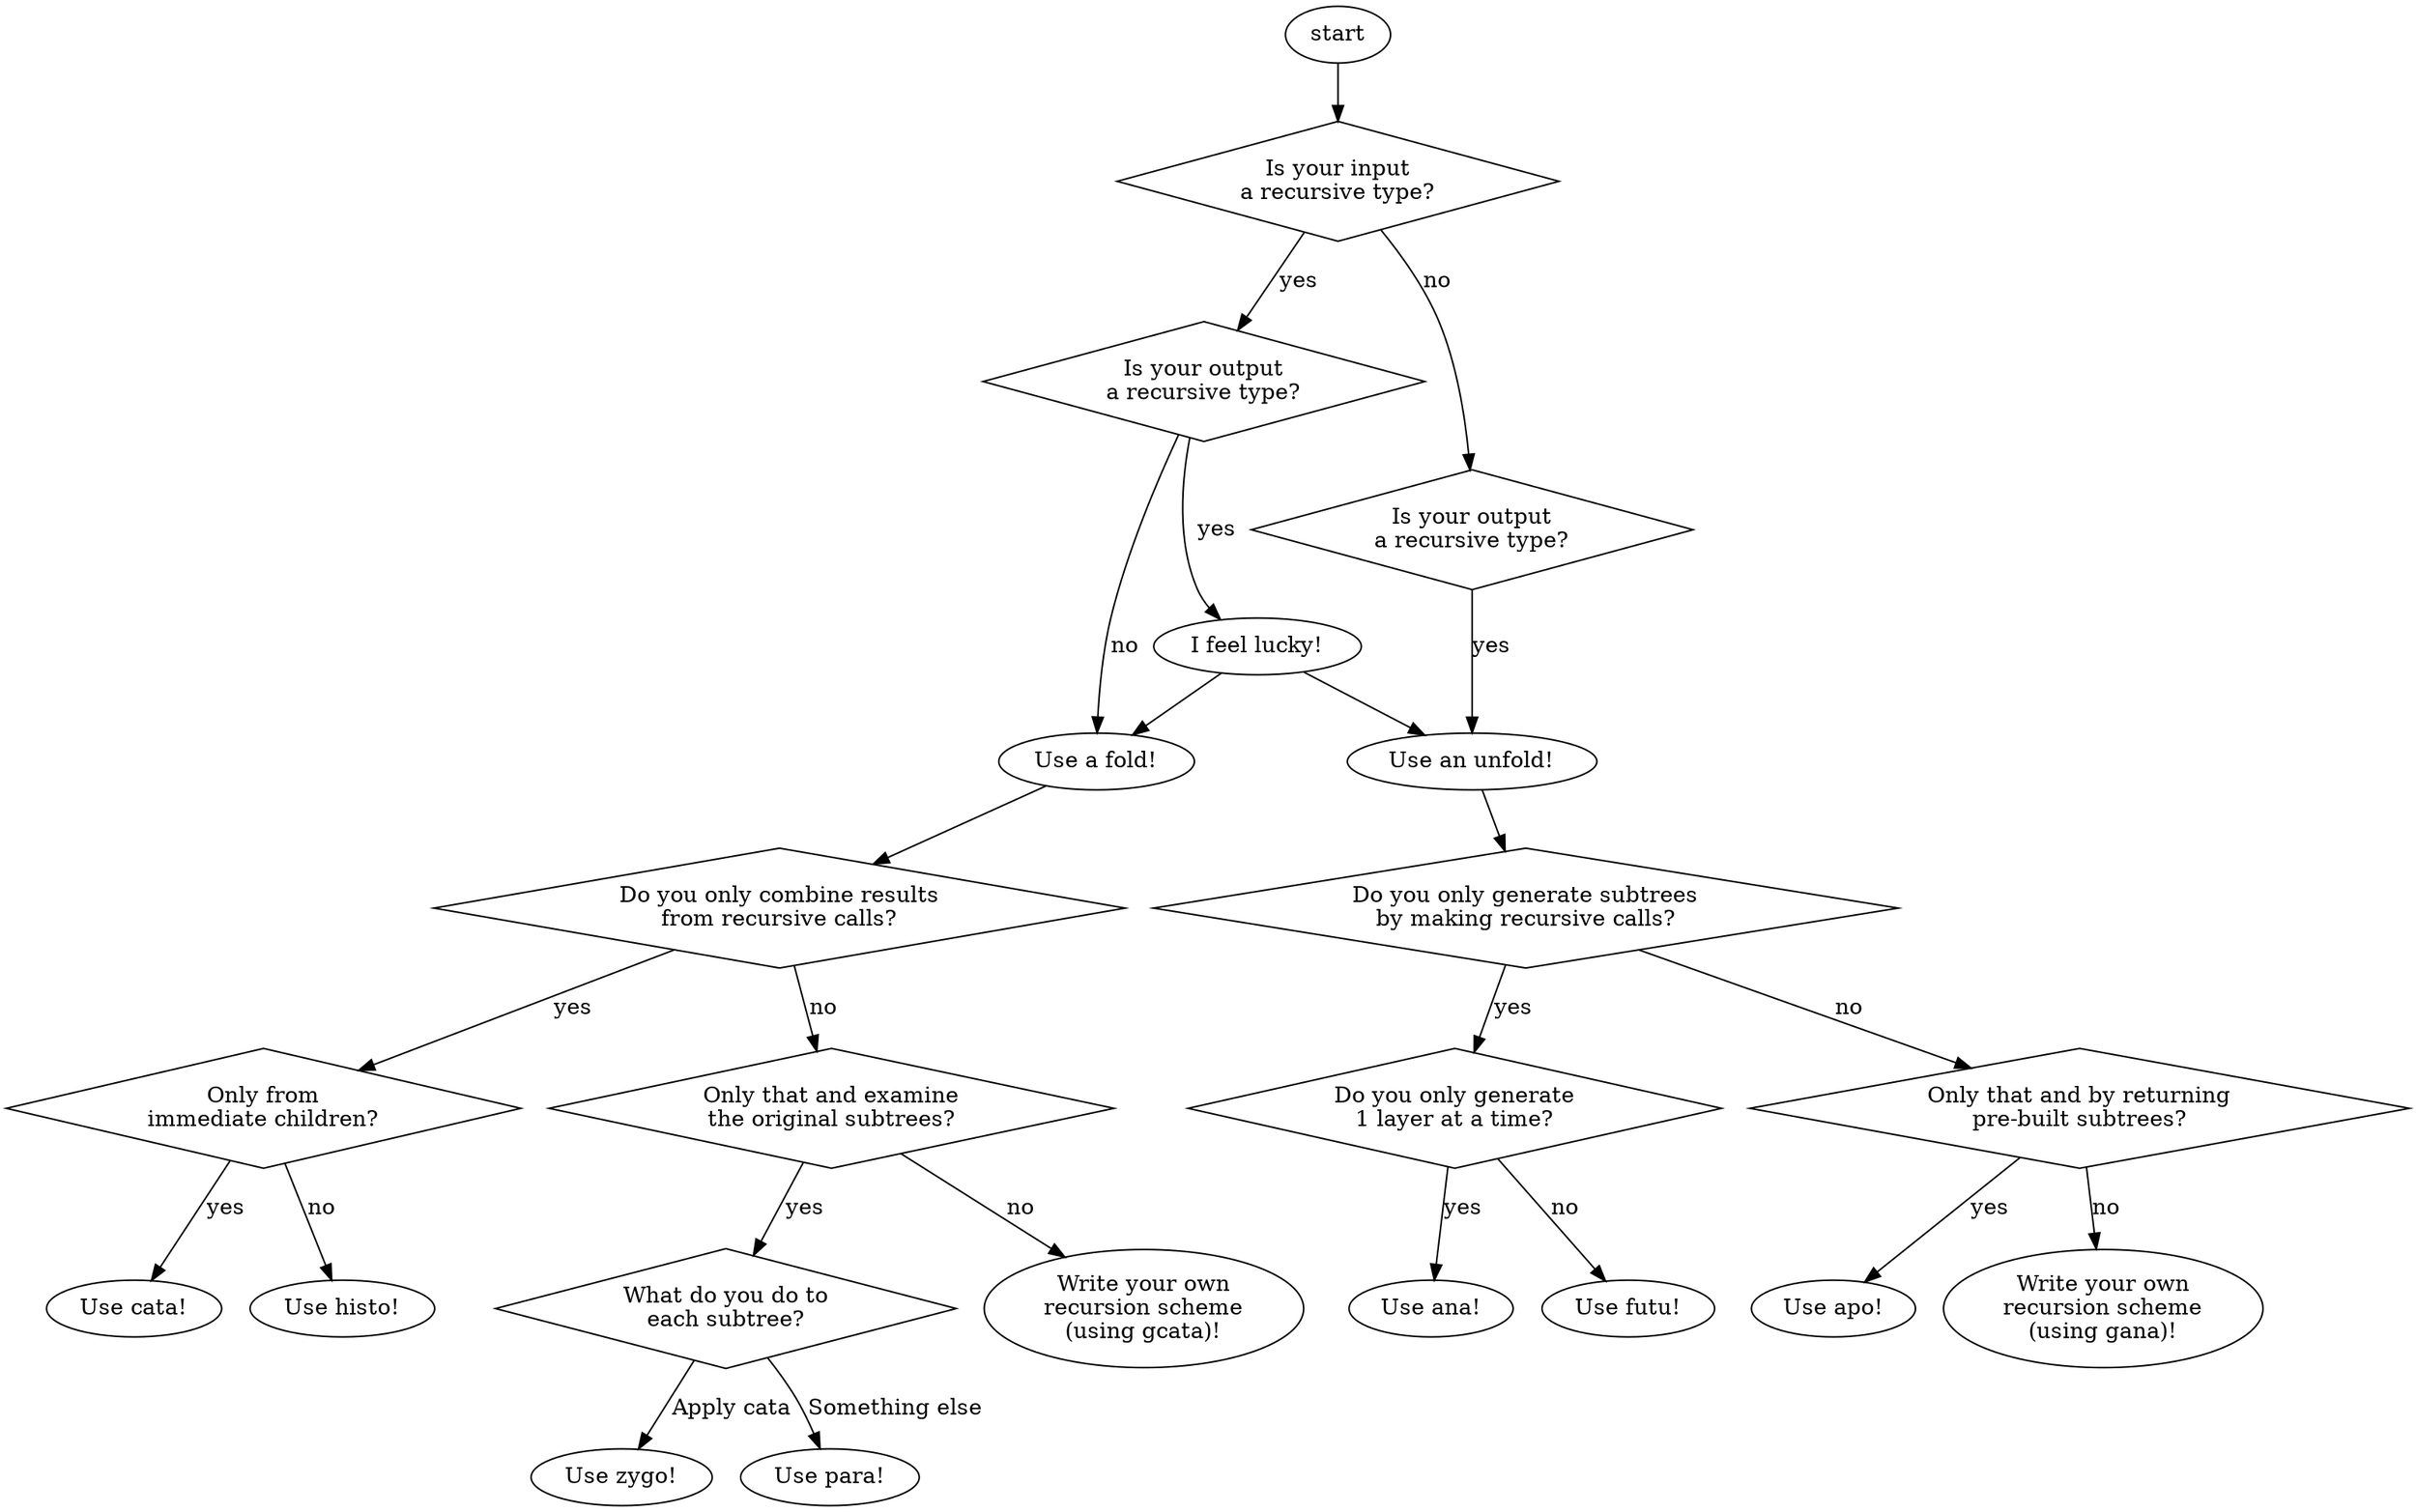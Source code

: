 digraph {
  decision1 [shape=diamond, label="Is your input\na recursive type?"];
  decision1_1 [shape=diamond, label="Is your output\na recursive type?"];
  decision1_2 [shape=diamond, label="Is your output\na recursive type?"];
  choose_either [label="I feel lucky!"];
  start_folds [label="Use a fold!"];
  start_unfolds [label="Use an unfold!"];
  fold1,fold2,fold3,fold4,unfold1,unfold2,unfold3 [shape=diamond];
  fold1 [label="Do you only combine results\nfrom recursive calls?"];
  fold2 [label="Only from\nimmediate children?"];
  fold3 [label="Only that and examine\nthe original subtrees?"];
  fold4 [label="What do you do to\neach subtree?"];
  gcata [label="Write your own\nrecursion scheme\n(using gcata)!"];
  cata [label="Use cata!"];
  histo [label="Use histo!"];
  zygo [label="Use zygo!"];
  para [label="Use para!"];
  unfold1 [label="Do you only generate subtrees\nby making recursive calls?"]
  unfold2 [label="Do you only generate\n1 layer at a time?"]
  unfold3 [label="Only that and by returning\npre-built subtrees?"]
  ana [label="Use ana!"];
  apo [label="Use apo!"];
  futu [label="Use futu!"];
  gana [label="Write your own\nrecursion scheme\n(using gana)!"];

  start -> decision1;
  decision1 -> decision1_1 [label=yes];
  decision1 -> decision1_2 [label=no];
  decision1_1 -> choose_either [label=yes];
  decision1_1 -> start_folds [label=no];
  decision1_2 -> start_unfolds [label=yes];
  choose_either -> start_folds;
  choose_either -> start_unfolds;

  start_folds -> fold1;
  fold1 -> fold2 [label="yes"]
  fold1 -> fold3 [label="no"]
  fold2 -> cata [label="yes"];
  fold2 -> histo [label="no"];
  fold3 -> fold4 [label="yes"];
  fold3 -> gcata [label="no"];
  fold4 -> zygo [label="Apply cata"];
  fold4 -> para [label="Something else"];

  start_unfolds -> unfold1;
  unfold1 -> unfold2 [label="yes"];
  unfold1 -> unfold3 [label="no"];
  unfold2 -> ana [label="yes"];
  unfold2 -> futu [label="no"];
  unfold3 -> apo [label="yes"];
  unfold3 -> gana [label="no"];
}
